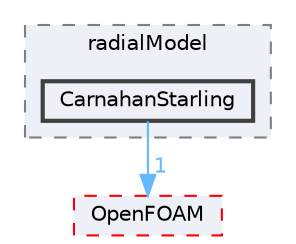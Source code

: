 digraph "src/phaseSystemModels/twoPhaseEuler/phaseCompressibleTurbulenceModels/kineticTheoryModels/radialModel/CarnahanStarling"
{
 // LATEX_PDF_SIZE
  bgcolor="transparent";
  edge [fontname=Helvetica,fontsize=10,labelfontname=Helvetica,labelfontsize=10];
  node [fontname=Helvetica,fontsize=10,shape=box,height=0.2,width=0.4];
  compound=true
  subgraph clusterdir_be19d3a8eddc3f0c35028fe0fdd00a11 {
    graph [ bgcolor="#edf0f7", pencolor="grey50", label="radialModel", fontname=Helvetica,fontsize=10 style="filled,dashed", URL="dir_be19d3a8eddc3f0c35028fe0fdd00a11.html",tooltip=""]
  dir_9b22b491222d116d7809456f330b101f [label="CarnahanStarling", fillcolor="#edf0f7", color="grey25", style="filled,bold", URL="dir_9b22b491222d116d7809456f330b101f.html",tooltip=""];
  }
  dir_c5473ff19b20e6ec4dfe5c310b3778a8 [label="OpenFOAM", fillcolor="#edf0f7", color="red", style="filled,dashed", URL="dir_c5473ff19b20e6ec4dfe5c310b3778a8.html",tooltip=""];
  dir_9b22b491222d116d7809456f330b101f->dir_c5473ff19b20e6ec4dfe5c310b3778a8 [headlabel="1", labeldistance=1.5 headhref="dir_000398_002695.html" href="dir_000398_002695.html" color="steelblue1" fontcolor="steelblue1"];
}
